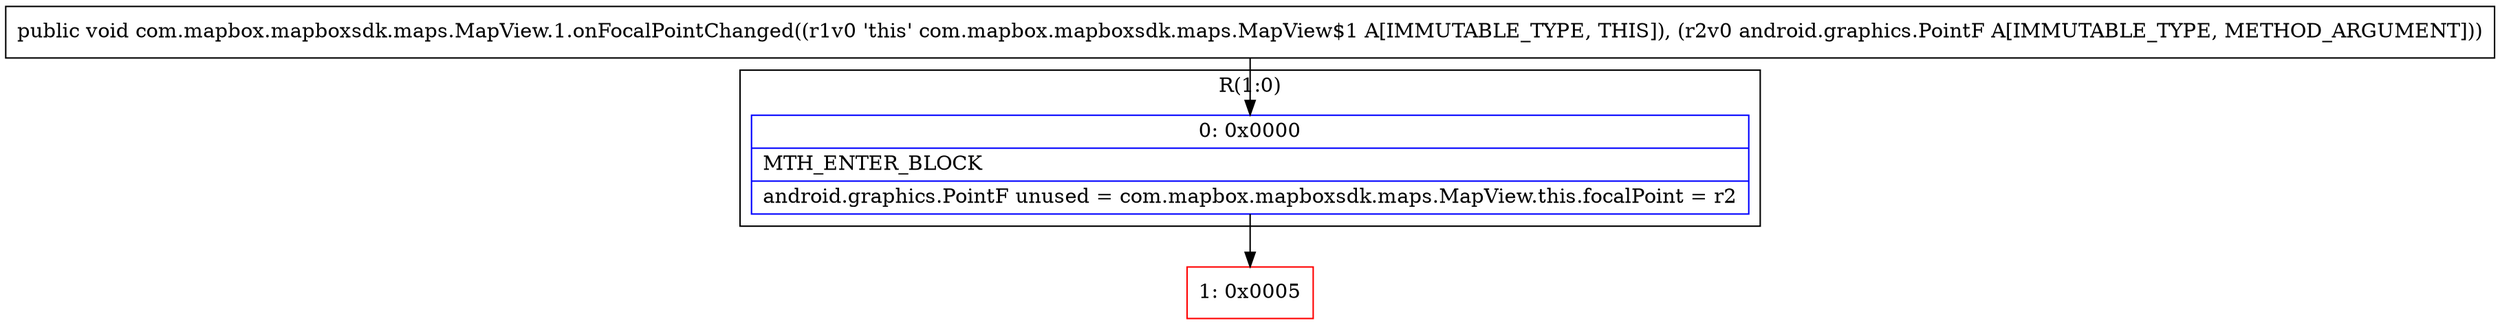 digraph "CFG forcom.mapbox.mapboxsdk.maps.MapView.1.onFocalPointChanged(Landroid\/graphics\/PointF;)V" {
subgraph cluster_Region_273790922 {
label = "R(1:0)";
node [shape=record,color=blue];
Node_0 [shape=record,label="{0\:\ 0x0000|MTH_ENTER_BLOCK\l|android.graphics.PointF unused = com.mapbox.mapboxsdk.maps.MapView.this.focalPoint = r2\l}"];
}
Node_1 [shape=record,color=red,label="{1\:\ 0x0005}"];
MethodNode[shape=record,label="{public void com.mapbox.mapboxsdk.maps.MapView.1.onFocalPointChanged((r1v0 'this' com.mapbox.mapboxsdk.maps.MapView$1 A[IMMUTABLE_TYPE, THIS]), (r2v0 android.graphics.PointF A[IMMUTABLE_TYPE, METHOD_ARGUMENT])) }"];
MethodNode -> Node_0;
Node_0 -> Node_1;
}

